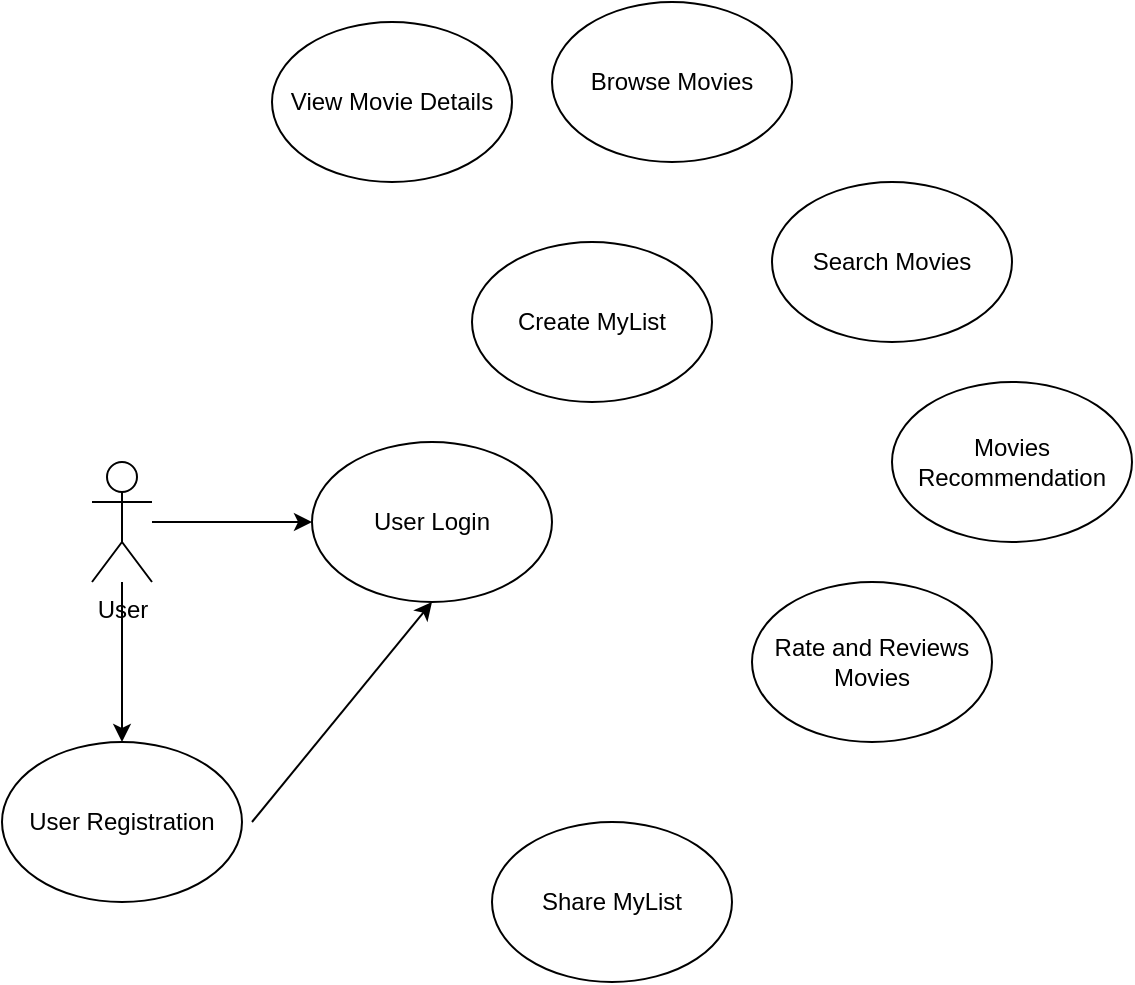 <mxfile version="22.1.4" type="github">
  <diagram name="Page-1" id="ZeniHqI1XKFf16gRrM0b">
    <mxGraphModel dx="612" dy="619" grid="1" gridSize="10" guides="1" tooltips="1" connect="1" arrows="1" fold="1" page="1" pageScale="1" pageWidth="850" pageHeight="1100" math="0" shadow="0">
      <root>
        <mxCell id="0" />
        <mxCell id="1" parent="0" />
        <mxCell id="0afxtpB6HyICPI6MhCGT-7" value="" style="edgeStyle=orthogonalEdgeStyle;rounded=0;orthogonalLoop=1;jettySize=auto;html=1;" edge="1" parent="1" source="0afxtpB6HyICPI6MhCGT-1" target="0afxtpB6HyICPI6MhCGT-6">
          <mxGeometry relative="1" as="geometry" />
        </mxCell>
        <mxCell id="0afxtpB6HyICPI6MhCGT-9" value="" style="edgeStyle=orthogonalEdgeStyle;rounded=0;orthogonalLoop=1;jettySize=auto;html=1;" edge="1" parent="1" source="0afxtpB6HyICPI6MhCGT-1" target="0afxtpB6HyICPI6MhCGT-8">
          <mxGeometry relative="1" as="geometry" />
        </mxCell>
        <mxCell id="0afxtpB6HyICPI6MhCGT-1" value="User" style="shape=umlActor;verticalLabelPosition=bottom;verticalAlign=top;html=1;outlineConnect=0;" vertex="1" parent="1">
          <mxGeometry x="80" y="460" width="30" height="60" as="geometry" />
        </mxCell>
        <mxCell id="0afxtpB6HyICPI6MhCGT-6" value="User Login" style="ellipse;whiteSpace=wrap;html=1;" vertex="1" parent="1">
          <mxGeometry x="190" y="450" width="120" height="80" as="geometry" />
        </mxCell>
        <mxCell id="0afxtpB6HyICPI6MhCGT-8" value="User Registration" style="ellipse;whiteSpace=wrap;html=1;" vertex="1" parent="1">
          <mxGeometry x="35" y="600" width="120" height="80" as="geometry" />
        </mxCell>
        <mxCell id="0afxtpB6HyICPI6MhCGT-10" value="" style="endArrow=classic;html=1;rounded=0;entryX=0.5;entryY=1;entryDx=0;entryDy=0;" edge="1" parent="1" target="0afxtpB6HyICPI6MhCGT-6">
          <mxGeometry width="50" height="50" relative="1" as="geometry">
            <mxPoint x="160" y="640" as="sourcePoint" />
            <mxPoint x="210" y="590" as="targetPoint" />
          </mxGeometry>
        </mxCell>
        <mxCell id="0afxtpB6HyICPI6MhCGT-11" value="Browse Movies" style="ellipse;whiteSpace=wrap;html=1;" vertex="1" parent="1">
          <mxGeometry x="310" y="230" width="120" height="80" as="geometry" />
        </mxCell>
        <mxCell id="0afxtpB6HyICPI6MhCGT-12" value="View Movie Details" style="ellipse;whiteSpace=wrap;html=1;" vertex="1" parent="1">
          <mxGeometry x="170" y="240" width="120" height="80" as="geometry" />
        </mxCell>
        <mxCell id="0afxtpB6HyICPI6MhCGT-13" value="Search Movies" style="ellipse;whiteSpace=wrap;html=1;" vertex="1" parent="1">
          <mxGeometry x="420" y="320" width="120" height="80" as="geometry" />
        </mxCell>
        <mxCell id="0afxtpB6HyICPI6MhCGT-14" value="Rate and Reviews Movies" style="ellipse;whiteSpace=wrap;html=1;" vertex="1" parent="1">
          <mxGeometry x="410" y="520" width="120" height="80" as="geometry" />
        </mxCell>
        <mxCell id="0afxtpB6HyICPI6MhCGT-15" value="Create MyList" style="ellipse;whiteSpace=wrap;html=1;" vertex="1" parent="1">
          <mxGeometry x="270" y="350" width="120" height="80" as="geometry" />
        </mxCell>
        <mxCell id="0afxtpB6HyICPI6MhCGT-17" value="Share MyList" style="ellipse;whiteSpace=wrap;html=1;" vertex="1" parent="1">
          <mxGeometry x="280" y="640" width="120" height="80" as="geometry" />
        </mxCell>
        <mxCell id="0afxtpB6HyICPI6MhCGT-20" value="Movies Recommendation" style="ellipse;whiteSpace=wrap;html=1;" vertex="1" parent="1">
          <mxGeometry x="480" y="420" width="120" height="80" as="geometry" />
        </mxCell>
      </root>
    </mxGraphModel>
  </diagram>
</mxfile>
